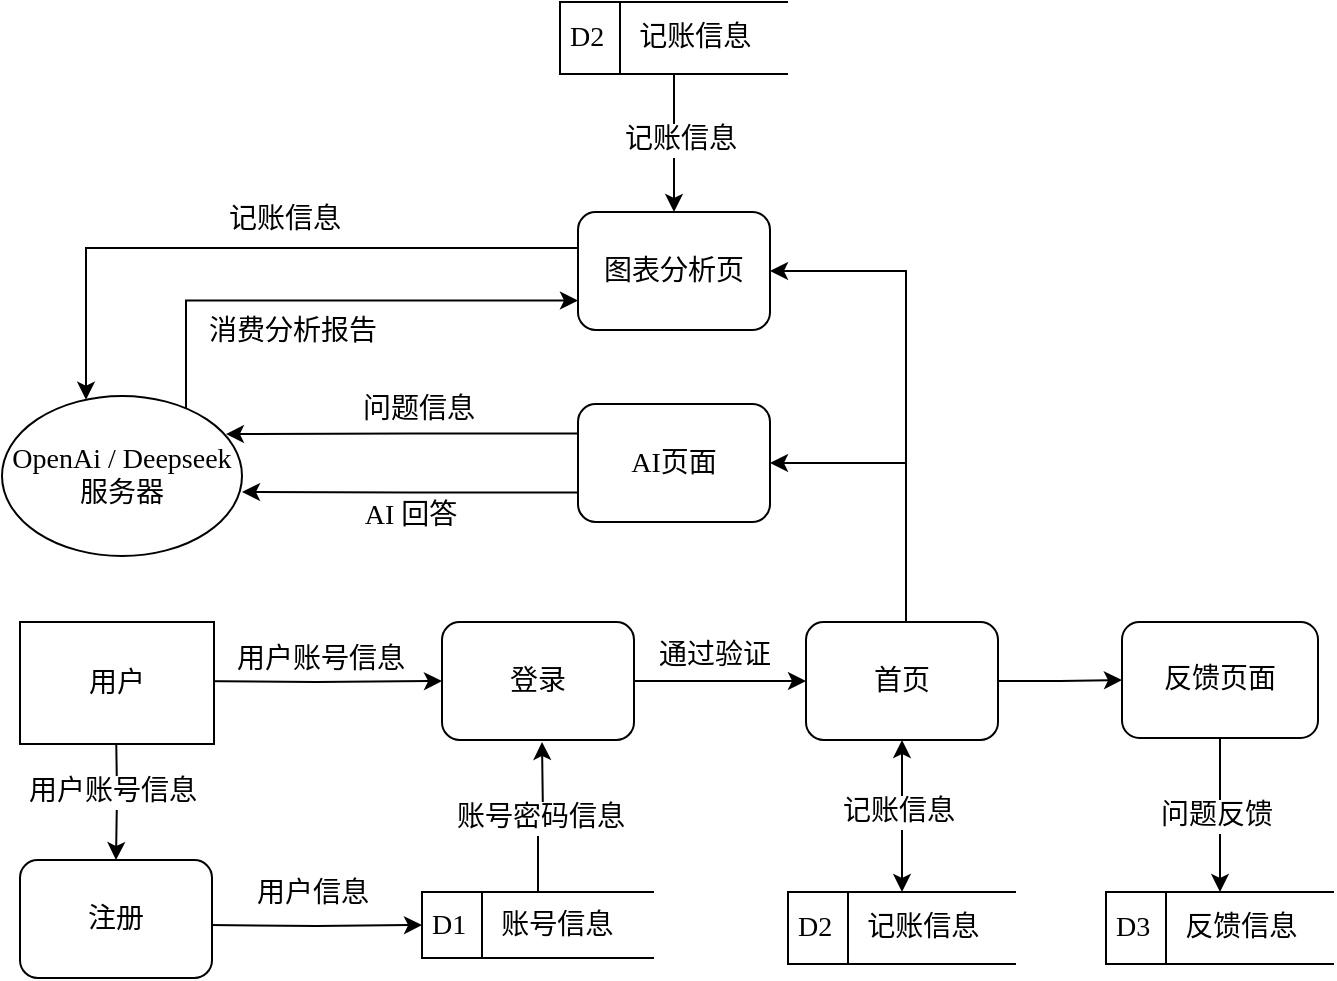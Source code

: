 <mxfile version="26.2.8">
  <diagram name="第 1 页" id="NON8Rd3GJQy8wurd_1fi">
    <mxGraphModel dx="1425" dy="707" grid="0" gridSize="10" guides="1" tooltips="1" connect="1" arrows="1" fold="1" page="1" pageScale="1" pageWidth="2339" pageHeight="3300" math="0" shadow="0">
      <root>
        <mxCell id="0" />
        <mxCell id="1" parent="0" />
        <mxCell id="Mn6bOdap1OyjnmH-GyNz-37" style="edgeStyle=orthogonalEdgeStyle;rounded=0;orthogonalLoop=1;jettySize=auto;html=1;entryX=0;entryY=0.5;entryDx=0;entryDy=0;fontFamily=宋体;fontSize=14;" edge="1" parent="1" target="Mn6bOdap1OyjnmH-GyNz-25">
          <mxGeometry relative="1" as="geometry">
            <mxPoint x="177" y="439.5" as="sourcePoint" />
          </mxGeometry>
        </mxCell>
        <mxCell id="Mn6bOdap1OyjnmH-GyNz-38" value="用户账号信息" style="edgeLabel;html=1;align=center;verticalAlign=middle;resizable=0;points=[];fontFamily=宋体;fontSize=14;" vertex="1" connectable="0" parent="Mn6bOdap1OyjnmH-GyNz-37">
          <mxGeometry x="-0.065" y="-3" relative="1" as="geometry">
            <mxPoint x="6" y="-14" as="offset" />
          </mxGeometry>
        </mxCell>
        <mxCell id="Mn6bOdap1OyjnmH-GyNz-46" style="edgeStyle=orthogonalEdgeStyle;rounded=0;orthogonalLoop=1;jettySize=auto;html=1;entryX=0.5;entryY=0;entryDx=0;entryDy=0;fontFamily=宋体;fontSize=14;" edge="1" parent="1" target="Mn6bOdap1OyjnmH-GyNz-45">
          <mxGeometry relative="1" as="geometry">
            <mxPoint x="141" y="461.5" as="sourcePoint" />
          </mxGeometry>
        </mxCell>
        <mxCell id="Mn6bOdap1OyjnmH-GyNz-23" style="edgeStyle=orthogonalEdgeStyle;rounded=0;orthogonalLoop=1;jettySize=auto;html=1;entryX=0.5;entryY=1;entryDx=0;entryDy=0;fontFamily=宋体;fontSize=14;" edge="1" parent="1" source="Mn6bOdap1OyjnmH-GyNz-19">
          <mxGeometry relative="1" as="geometry">
            <mxPoint x="354" y="470" as="targetPoint" />
          </mxGeometry>
        </mxCell>
        <mxCell id="Mn6bOdap1OyjnmH-GyNz-24" value="账号密码信息" style="edgeLabel;html=1;align=center;verticalAlign=middle;resizable=0;points=[];fontFamily=宋体;fontSize=14;" vertex="1" connectable="0" parent="Mn6bOdap1OyjnmH-GyNz-23">
          <mxGeometry x="-0.014" relative="1" as="geometry">
            <mxPoint as="offset" />
          </mxGeometry>
        </mxCell>
        <mxCell id="Mn6bOdap1OyjnmH-GyNz-19" value="D1&amp;nbsp; &amp;nbsp; &amp;nbsp;账号信息" style="html=1;dashed=0;whiteSpace=wrap;shape=mxgraph.dfd.dataStoreID;align=left;spacingLeft=3;points=[[0,0],[0.5,0],[1,0],[0,0.5],[1,0.5],[0,1],[0.5,1],[1,1]];fontFamily=宋体;fontSize=14;" vertex="1" parent="1">
          <mxGeometry x="294" y="545" width="116" height="33" as="geometry" />
        </mxCell>
        <mxCell id="Mn6bOdap1OyjnmH-GyNz-27" style="edgeStyle=orthogonalEdgeStyle;rounded=0;orthogonalLoop=1;jettySize=auto;html=1;entryX=0;entryY=0.5;entryDx=0;entryDy=0;fontFamily=宋体;fontSize=14;" edge="1" parent="1" source="Mn6bOdap1OyjnmH-GyNz-25" target="Mn6bOdap1OyjnmH-GyNz-26">
          <mxGeometry relative="1" as="geometry">
            <Array as="points">
              <mxPoint x="444" y="440" />
              <mxPoint x="444" y="440" />
            </Array>
          </mxGeometry>
        </mxCell>
        <mxCell id="Mn6bOdap1OyjnmH-GyNz-28" value="通过验证" style="edgeLabel;html=1;align=center;verticalAlign=middle;resizable=0;points=[];fontFamily=宋体;fontSize=14;" vertex="1" connectable="0" parent="Mn6bOdap1OyjnmH-GyNz-27">
          <mxGeometry x="-0.046" y="-1" relative="1" as="geometry">
            <mxPoint x="-1" y="-14" as="offset" />
          </mxGeometry>
        </mxCell>
        <mxCell id="Mn6bOdap1OyjnmH-GyNz-25" value="登录" style="rounded=1;whiteSpace=wrap;html=1;fontFamily=宋体;fontSize=14;" vertex="1" parent="1">
          <mxGeometry x="304" y="410" width="96" height="59" as="geometry" />
        </mxCell>
        <mxCell id="Mn6bOdap1OyjnmH-GyNz-49" style="edgeStyle=orthogonalEdgeStyle;rounded=0;orthogonalLoop=1;jettySize=auto;html=1;entryX=0;entryY=0.5;entryDx=0;entryDy=0;fontFamily=宋体;fontSize=14;" edge="1" parent="1" source="Mn6bOdap1OyjnmH-GyNz-26" target="Mn6bOdap1OyjnmH-GyNz-48">
          <mxGeometry relative="1" as="geometry" />
        </mxCell>
        <mxCell id="Mn6bOdap1OyjnmH-GyNz-82" style="edgeStyle=orthogonalEdgeStyle;rounded=0;orthogonalLoop=1;jettySize=auto;html=1;entryX=1;entryY=0.5;entryDx=0;entryDy=0;fontFamily=宋体;fontSize=14;" edge="1" parent="1" source="Mn6bOdap1OyjnmH-GyNz-26" target="Mn6bOdap1OyjnmH-GyNz-57">
          <mxGeometry relative="1" as="geometry">
            <Array as="points">
              <mxPoint x="536" y="331" />
            </Array>
          </mxGeometry>
        </mxCell>
        <mxCell id="Mn6bOdap1OyjnmH-GyNz-83" style="edgeStyle=orthogonalEdgeStyle;rounded=0;orthogonalLoop=1;jettySize=auto;html=1;entryX=1;entryY=0.5;entryDx=0;entryDy=0;fontFamily=宋体;fontSize=14;" edge="1" parent="1" source="Mn6bOdap1OyjnmH-GyNz-26" target="Mn6bOdap1OyjnmH-GyNz-66">
          <mxGeometry relative="1" as="geometry">
            <Array as="points">
              <mxPoint x="536" y="235" />
            </Array>
          </mxGeometry>
        </mxCell>
        <mxCell id="Mn6bOdap1OyjnmH-GyNz-26" value="首页" style="rounded=1;whiteSpace=wrap;html=1;fontFamily=宋体;fontSize=14;" vertex="1" parent="1">
          <mxGeometry x="486" y="410" width="96" height="59" as="geometry" />
        </mxCell>
        <mxCell id="Mn6bOdap1OyjnmH-GyNz-40" style="edgeStyle=orthogonalEdgeStyle;rounded=0;orthogonalLoop=1;jettySize=auto;html=1;startArrow=classic;startFill=1;fontFamily=宋体;fontSize=14;" edge="1" parent="1" source="Mn6bOdap1OyjnmH-GyNz-29" target="Mn6bOdap1OyjnmH-GyNz-26">
          <mxGeometry relative="1" as="geometry" />
        </mxCell>
        <mxCell id="Mn6bOdap1OyjnmH-GyNz-41" value="记账信息" style="edgeLabel;html=1;align=center;verticalAlign=middle;resizable=0;points=[];fontFamily=宋体;fontSize=14;" vertex="1" connectable="0" parent="Mn6bOdap1OyjnmH-GyNz-40">
          <mxGeometry x="0.026" relative="1" as="geometry">
            <mxPoint x="-2" y="-1" as="offset" />
          </mxGeometry>
        </mxCell>
        <mxCell id="Mn6bOdap1OyjnmH-GyNz-29" value="D2&amp;nbsp; &amp;nbsp; &amp;nbsp;记账信息" style="html=1;dashed=0;whiteSpace=wrap;shape=mxgraph.dfd.dataStoreID;align=left;spacingLeft=3;points=[[0,0],[0.5,0],[1,0],[0,0.5],[1,0.5],[0,1],[0.5,1],[1,1]];fontFamily=宋体;fontSize=14;" vertex="1" parent="1">
          <mxGeometry x="477" y="545" width="114" height="36" as="geometry" />
        </mxCell>
        <mxCell id="Mn6bOdap1OyjnmH-GyNz-34" style="edgeStyle=orthogonalEdgeStyle;rounded=0;orthogonalLoop=1;jettySize=auto;html=1;entryX=0;entryY=0.5;entryDx=0;entryDy=0;fontFamily=宋体;fontSize=14;" edge="1" parent="1" target="Mn6bOdap1OyjnmH-GyNz-19">
          <mxGeometry relative="1" as="geometry">
            <mxPoint x="187.5" y="561.5" as="sourcePoint" />
          </mxGeometry>
        </mxCell>
        <mxCell id="Mn6bOdap1OyjnmH-GyNz-36" value="用户信息" style="edgeLabel;html=1;align=center;verticalAlign=middle;resizable=0;points=[];fontFamily=宋体;fontSize=14;" vertex="1" connectable="0" parent="Mn6bOdap1OyjnmH-GyNz-34">
          <mxGeometry x="-0.054" y="2" relative="1" as="geometry">
            <mxPoint x="1" y="-14" as="offset" />
          </mxGeometry>
        </mxCell>
        <mxCell id="Mn6bOdap1OyjnmH-GyNz-45" value="注册" style="rounded=1;whiteSpace=wrap;html=1;fontFamily=宋体;fontSize=14;" vertex="1" parent="1">
          <mxGeometry x="93" y="529" width="96" height="59" as="geometry" />
        </mxCell>
        <mxCell id="Mn6bOdap1OyjnmH-GyNz-47" value="用户账号信息" style="edgeLabel;html=1;align=center;verticalAlign=middle;resizable=0;points=[];fontFamily=宋体;fontSize=14;" vertex="1" connectable="0" parent="1">
          <mxGeometry x="185" y="474" as="geometry">
            <mxPoint x="-46" y="21" as="offset" />
          </mxGeometry>
        </mxCell>
        <mxCell id="Mn6bOdap1OyjnmH-GyNz-52" style="edgeStyle=orthogonalEdgeStyle;rounded=0;orthogonalLoop=1;jettySize=auto;html=1;entryX=0.5;entryY=0;entryDx=0;entryDy=0;fontFamily=宋体;fontSize=14;" edge="1" parent="1" source="Mn6bOdap1OyjnmH-GyNz-48" target="Mn6bOdap1OyjnmH-GyNz-51">
          <mxGeometry relative="1" as="geometry" />
        </mxCell>
        <mxCell id="Mn6bOdap1OyjnmH-GyNz-53" value="问题反馈" style="edgeLabel;html=1;align=center;verticalAlign=middle;resizable=0;points=[];fontFamily=宋体;fontSize=14;" vertex="1" connectable="0" parent="Mn6bOdap1OyjnmH-GyNz-52">
          <mxGeometry x="-0.117" y="1" relative="1" as="geometry">
            <mxPoint x="-3" y="5" as="offset" />
          </mxGeometry>
        </mxCell>
        <mxCell id="Mn6bOdap1OyjnmH-GyNz-48" value="反馈页面" style="rounded=1;whiteSpace=wrap;html=1;fontFamily=宋体;fontSize=14;" vertex="1" parent="1">
          <mxGeometry x="644" y="410" width="98" height="58" as="geometry" />
        </mxCell>
        <mxCell id="Mn6bOdap1OyjnmH-GyNz-51" value="D3&amp;nbsp; &amp;nbsp; &amp;nbsp;反馈信息" style="html=1;dashed=0;whiteSpace=wrap;shape=mxgraph.dfd.dataStoreID;align=left;spacingLeft=3;points=[[0,0],[0.5,0],[1,0],[0,0.5],[1,0.5],[0,1],[0.5,1],[1,1]];fontFamily=宋体;fontSize=14;" vertex="1" parent="1">
          <mxGeometry x="636" y="545" width="114" height="36" as="geometry" />
        </mxCell>
        <mxCell id="Mn6bOdap1OyjnmH-GyNz-54" value="用户" style="rounded=0;whiteSpace=wrap;html=1;fontFamily=宋体;fontSize=14;" vertex="1" parent="1">
          <mxGeometry x="93" y="410" width="97" height="61" as="geometry" />
        </mxCell>
        <mxCell id="Mn6bOdap1OyjnmH-GyNz-57" value="AI页面" style="rounded=1;whiteSpace=wrap;html=1;fontFamily=宋体;fontSize=14;" vertex="1" parent="1">
          <mxGeometry x="372" y="301" width="96" height="59" as="geometry" />
        </mxCell>
        <mxCell id="Mn6bOdap1OyjnmH-GyNz-66" value="图表分析页" style="rounded=1;whiteSpace=wrap;html=1;fontFamily=宋体;fontSize=14;" vertex="1" parent="1">
          <mxGeometry x="372" y="205" width="96" height="59" as="geometry" />
        </mxCell>
        <mxCell id="Mn6bOdap1OyjnmH-GyNz-73" style="edgeStyle=orthogonalEdgeStyle;rounded=0;orthogonalLoop=1;jettySize=auto;html=1;fontFamily=宋体;fontSize=14;" edge="1" parent="1" source="Mn6bOdap1OyjnmH-GyNz-72" target="Mn6bOdap1OyjnmH-GyNz-66">
          <mxGeometry relative="1" as="geometry" />
        </mxCell>
        <mxCell id="Mn6bOdap1OyjnmH-GyNz-74" value="&lt;font&gt;记账信息&lt;/font&gt;" style="edgeLabel;html=1;align=center;verticalAlign=middle;resizable=0;points=[];fontFamily=宋体;fontSize=14;" vertex="1" connectable="0" parent="Mn6bOdap1OyjnmH-GyNz-73">
          <mxGeometry x="-0.061" y="3" relative="1" as="geometry">
            <mxPoint as="offset" />
          </mxGeometry>
        </mxCell>
        <mxCell id="Mn6bOdap1OyjnmH-GyNz-72" value="D2&amp;nbsp; &amp;nbsp; &amp;nbsp;记账信息" style="html=1;dashed=0;whiteSpace=wrap;shape=mxgraph.dfd.dataStoreID;align=left;spacingLeft=3;points=[[0,0],[0.5,0],[1,0],[0,0.5],[1,0.5],[0,1],[0.5,1],[1,1]];fontFamily=宋体;fontSize=14;" vertex="1" parent="1">
          <mxGeometry x="363" y="100" width="114" height="36" as="geometry" />
        </mxCell>
        <mxCell id="Mn6bOdap1OyjnmH-GyNz-85" style="edgeStyle=orthogonalEdgeStyle;rounded=0;orthogonalLoop=1;jettySize=auto;html=1;exitX=0;exitY=0.25;exitDx=0;exitDy=0;entryX=0.933;entryY=0.238;entryDx=0;entryDy=0;entryPerimeter=0;fontFamily=宋体;fontSize=14;" edge="1" parent="1" source="Mn6bOdap1OyjnmH-GyNz-57" target="Mn6bOdap1OyjnmH-GyNz-94">
          <mxGeometry relative="1" as="geometry">
            <mxPoint x="232.91" y="316.042" as="targetPoint" />
          </mxGeometry>
        </mxCell>
        <mxCell id="Mn6bOdap1OyjnmH-GyNz-86" value="&lt;font&gt;问题信息&lt;/font&gt;" style="edgeLabel;html=1;align=center;verticalAlign=middle;resizable=0;points=[];fontFamily=宋体;fontSize=14;" vertex="1" connectable="0" parent="Mn6bOdap1OyjnmH-GyNz-85">
          <mxGeometry x="-0.139" relative="1" as="geometry">
            <mxPoint x="-4" y="-12" as="offset" />
          </mxGeometry>
        </mxCell>
        <mxCell id="Mn6bOdap1OyjnmH-GyNz-89" style="edgeStyle=orthogonalEdgeStyle;rounded=0;orthogonalLoop=1;jettySize=auto;html=1;fontFamily=宋体;fontSize=14;" edge="1" parent="1" source="Mn6bOdap1OyjnmH-GyNz-66" target="Mn6bOdap1OyjnmH-GyNz-94">
          <mxGeometry relative="1" as="geometry">
            <mxPoint x="114" y="292.7" as="targetPoint" />
            <Array as="points">
              <mxPoint x="126" y="223" />
            </Array>
          </mxGeometry>
        </mxCell>
        <mxCell id="Mn6bOdap1OyjnmH-GyNz-91" value="记账信息" style="edgeLabel;html=1;align=center;verticalAlign=middle;resizable=0;points=[];fontFamily=宋体;fontSize=14;" vertex="1" connectable="0" parent="Mn6bOdap1OyjnmH-GyNz-89">
          <mxGeometry x="-0.091" relative="1" as="geometry">
            <mxPoint x="-1" y="-14" as="offset" />
          </mxGeometry>
        </mxCell>
        <mxCell id="Mn6bOdap1OyjnmH-GyNz-95" style="edgeStyle=orthogonalEdgeStyle;rounded=0;orthogonalLoop=1;jettySize=auto;html=1;entryX=0;entryY=0.75;entryDx=0;entryDy=0;" edge="1" parent="1" source="Mn6bOdap1OyjnmH-GyNz-94" target="Mn6bOdap1OyjnmH-GyNz-66">
          <mxGeometry relative="1" as="geometry">
            <Array as="points">
              <mxPoint x="176" y="249" />
            </Array>
          </mxGeometry>
        </mxCell>
        <mxCell id="Mn6bOdap1OyjnmH-GyNz-97" value="&lt;font style=&quot;font-size: 14px;&quot; face=&quot;宋体&quot;&gt;消费分析报告&lt;/font&gt;" style="edgeLabel;html=1;align=center;verticalAlign=middle;resizable=0;points=[];fontFamily=Times New Roman;" vertex="1" connectable="0" parent="Mn6bOdap1OyjnmH-GyNz-95">
          <mxGeometry x="-0.041" relative="1" as="geometry">
            <mxPoint x="-13" y="15" as="offset" />
          </mxGeometry>
        </mxCell>
        <mxCell id="Mn6bOdap1OyjnmH-GyNz-94" value="&lt;span style=&quot;font-family: 宋体; font-size: 14px;&quot;&gt;OpenAi / Deepseek服务器&lt;/span&gt;" style="ellipse;whiteSpace=wrap;html=1;fontFamily=Times New Roman;" vertex="1" parent="1">
          <mxGeometry x="84" y="297" width="120" height="80" as="geometry" />
        </mxCell>
        <mxCell id="Mn6bOdap1OyjnmH-GyNz-99" style="edgeStyle=orthogonalEdgeStyle;rounded=0;orthogonalLoop=1;jettySize=auto;html=1;exitX=0;exitY=0.75;exitDx=0;exitDy=0;entryX=1;entryY=0.6;entryDx=0;entryDy=0;entryPerimeter=0;" edge="1" parent="1" source="Mn6bOdap1OyjnmH-GyNz-57" target="Mn6bOdap1OyjnmH-GyNz-94">
          <mxGeometry relative="1" as="geometry" />
        </mxCell>
        <mxCell id="Mn6bOdap1OyjnmH-GyNz-100" value="&lt;font style=&quot;font-size: 14px;&quot; face=&quot;宋体&quot;&gt;AI 回答&lt;/font&gt;" style="edgeLabel;html=1;align=center;verticalAlign=middle;resizable=0;points=[];fontFamily=Times New Roman;" vertex="1" connectable="0" parent="Mn6bOdap1OyjnmH-GyNz-99">
          <mxGeometry x="0.049" y="-3" relative="1" as="geometry">
            <mxPoint x="4" y="15" as="offset" />
          </mxGeometry>
        </mxCell>
      </root>
    </mxGraphModel>
  </diagram>
</mxfile>

